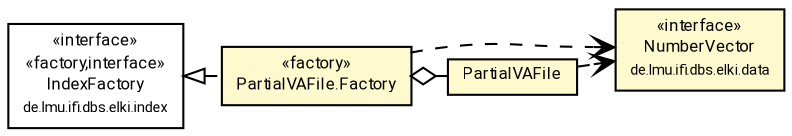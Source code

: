 #!/usr/local/bin/dot
#
# Class diagram 
# Generated by UMLGraph version R5_7_2-60-g0e99a6 (http://www.spinellis.gr/umlgraph/)
#

digraph G {
	graph [fontnames="svg"]
	edge [fontname="Roboto",fontsize=7,labelfontname="Roboto",labelfontsize=7,color="black"];
	node [fontname="Roboto",fontcolor="black",fontsize=8,shape=plaintext,margin=0,width=0,height=0];
	nodesep=0.15;
	ranksep=0.25;
	rankdir=LR;
	// de.lmu.ifi.dbs.elki.index.IndexFactory<V>
	c8102345 [label=<<table title="de.lmu.ifi.dbs.elki.index.IndexFactory" border="0" cellborder="1" cellspacing="0" cellpadding="2" href="../IndexFactory.html" target="_parent">
		<tr><td><table border="0" cellspacing="0" cellpadding="1">
		<tr><td align="center" balign="center"> &#171;interface&#187; </td></tr>
		<tr><td align="center" balign="center"> &#171;factory,interface&#187; </td></tr>
		<tr><td align="center" balign="center"> <font face="Roboto">IndexFactory</font> </td></tr>
		<tr><td align="center" balign="center"> <font face="Roboto" point-size="7.0">de.lmu.ifi.dbs.elki.index</font> </td></tr>
		</table></td></tr>
		</table>>, URL="../IndexFactory.html"];
	// de.lmu.ifi.dbs.elki.data.NumberVector
	c8102410 [label=<<table title="de.lmu.ifi.dbs.elki.data.NumberVector" border="0" cellborder="1" cellspacing="0" cellpadding="2" bgcolor="LemonChiffon" href="../../data/NumberVector.html" target="_parent">
		<tr><td><table border="0" cellspacing="0" cellpadding="1">
		<tr><td align="center" balign="center"> &#171;interface&#187; </td></tr>
		<tr><td align="center" balign="center"> <font face="Roboto">NumberVector</font> </td></tr>
		<tr><td align="center" balign="center"> <font face="Roboto" point-size="7.0">de.lmu.ifi.dbs.elki.data</font> </td></tr>
		</table></td></tr>
		</table>>, URL="../../data/NumberVector.html"];
	// de.lmu.ifi.dbs.elki.index.vafile.PartialVAFile<V extends de.lmu.ifi.dbs.elki.data.NumberVector>
	c8103853 [label=<<table title="de.lmu.ifi.dbs.elki.index.vafile.PartialVAFile" border="0" cellborder="1" cellspacing="0" cellpadding="2" bgcolor="LemonChiffon" href="PartialVAFile.html" target="_parent">
		<tr><td><table border="0" cellspacing="0" cellpadding="1">
		<tr><td align="center" balign="center"> <font face="Roboto">PartialVAFile</font> </td></tr>
		</table></td></tr>
		</table>>, URL="PartialVAFile.html"];
	// de.lmu.ifi.dbs.elki.index.vafile.PartialVAFile.Factory<V extends de.lmu.ifi.dbs.elki.data.NumberVector>
	c8103859 [label=<<table title="de.lmu.ifi.dbs.elki.index.vafile.PartialVAFile.Factory" border="0" cellborder="1" cellspacing="0" cellpadding="2" bgcolor="lemonChiffon" href="PartialVAFile.Factory.html" target="_parent">
		<tr><td><table border="0" cellspacing="0" cellpadding="1">
		<tr><td align="center" balign="center"> &#171;factory&#187; </td></tr>
		<tr><td align="center" balign="center"> <font face="Roboto">PartialVAFile.Factory</font> </td></tr>
		</table></td></tr>
		</table>>, URL="PartialVAFile.Factory.html"];
	// de.lmu.ifi.dbs.elki.index.vafile.PartialVAFile.Factory<V extends de.lmu.ifi.dbs.elki.data.NumberVector> implements de.lmu.ifi.dbs.elki.index.IndexFactory<V>
	c8102345 -> c8103859 [arrowtail=empty,style=dashed,dir=back,weight=9];
	// de.lmu.ifi.dbs.elki.index.vafile.PartialVAFile.Factory<V extends de.lmu.ifi.dbs.elki.data.NumberVector> has de.lmu.ifi.dbs.elki.index.vafile.PartialVAFile<V extends de.lmu.ifi.dbs.elki.data.NumberVector>
	c8103859 -> c8103853 [arrowhead=none,arrowtail=ediamond,dir=back,weight=4];
	// de.lmu.ifi.dbs.elki.index.vafile.PartialVAFile<V extends de.lmu.ifi.dbs.elki.data.NumberVector> depend de.lmu.ifi.dbs.elki.data.NumberVector
	c8103853 -> c8102410 [arrowhead=open,style=dashed,weight=0];
	// de.lmu.ifi.dbs.elki.index.vafile.PartialVAFile.Factory<V extends de.lmu.ifi.dbs.elki.data.NumberVector> depend de.lmu.ifi.dbs.elki.data.NumberVector
	c8103859 -> c8102410 [arrowhead=open,style=dashed,weight=0];
}

